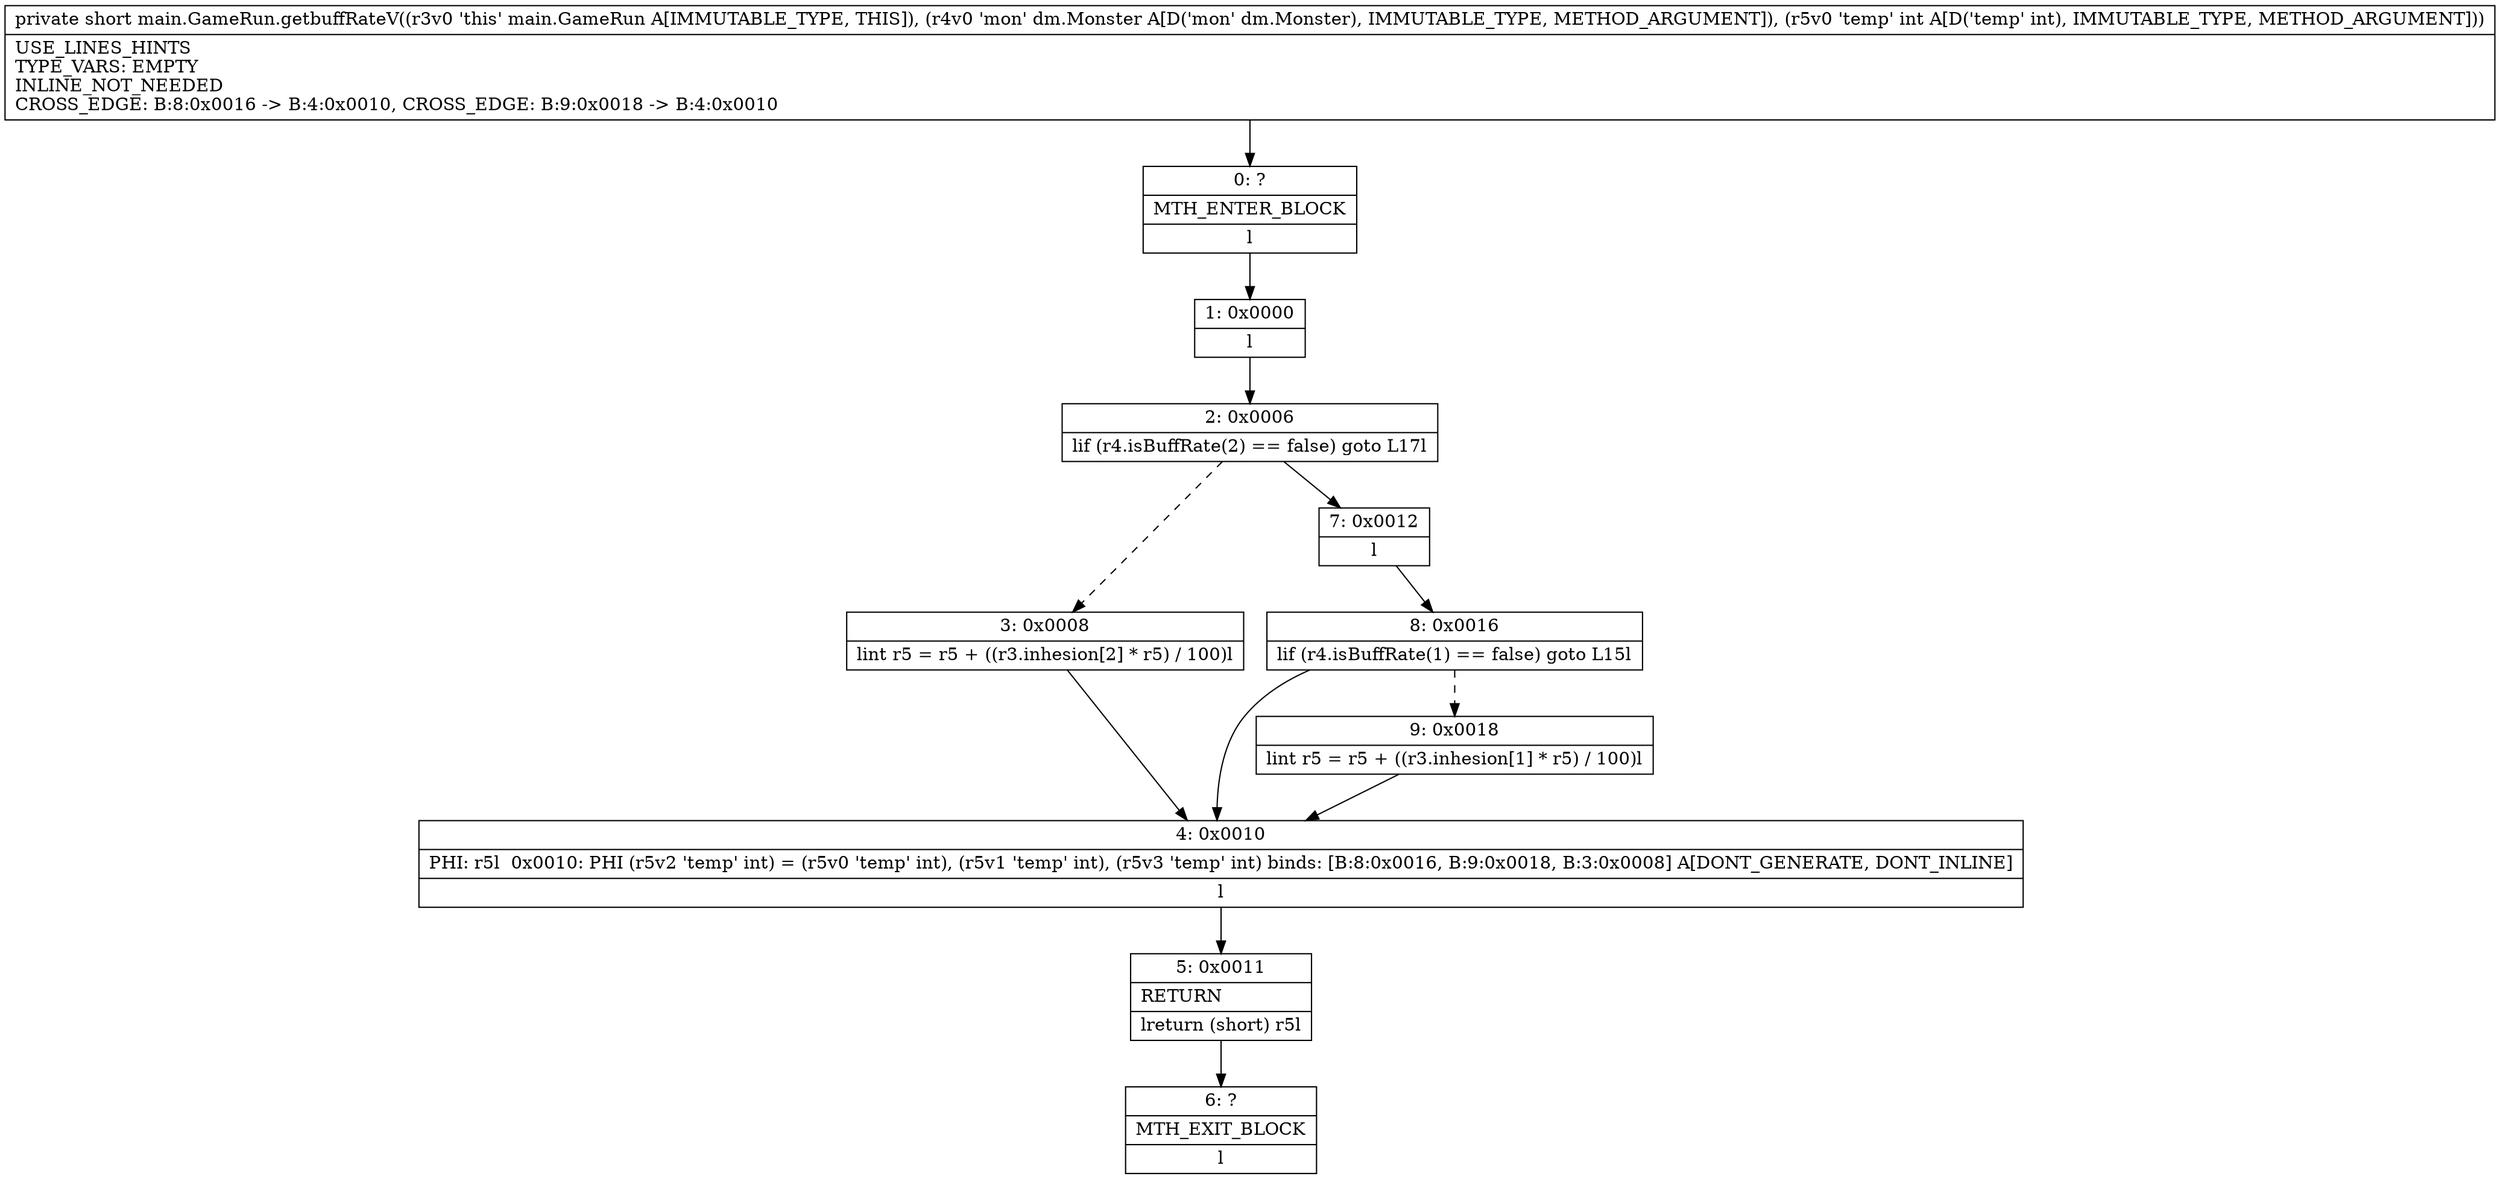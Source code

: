 digraph "CFG formain.GameRun.getbuffRateV(Ldm\/Monster;I)S" {
Node_0 [shape=record,label="{0\:\ ?|MTH_ENTER_BLOCK\l|l}"];
Node_1 [shape=record,label="{1\:\ 0x0000|l}"];
Node_2 [shape=record,label="{2\:\ 0x0006|lif (r4.isBuffRate(2) == false) goto L17l}"];
Node_3 [shape=record,label="{3\:\ 0x0008|lint r5 = r5 + ((r3.inhesion[2] * r5) \/ 100)l}"];
Node_4 [shape=record,label="{4\:\ 0x0010|PHI: r5l  0x0010: PHI (r5v2 'temp' int) = (r5v0 'temp' int), (r5v1 'temp' int), (r5v3 'temp' int) binds: [B:8:0x0016, B:9:0x0018, B:3:0x0008] A[DONT_GENERATE, DONT_INLINE]\l|l}"];
Node_5 [shape=record,label="{5\:\ 0x0011|RETURN\l|lreturn (short) r5l}"];
Node_6 [shape=record,label="{6\:\ ?|MTH_EXIT_BLOCK\l|l}"];
Node_7 [shape=record,label="{7\:\ 0x0012|l}"];
Node_8 [shape=record,label="{8\:\ 0x0016|lif (r4.isBuffRate(1) == false) goto L15l}"];
Node_9 [shape=record,label="{9\:\ 0x0018|lint r5 = r5 + ((r3.inhesion[1] * r5) \/ 100)l}"];
MethodNode[shape=record,label="{private short main.GameRun.getbuffRateV((r3v0 'this' main.GameRun A[IMMUTABLE_TYPE, THIS]), (r4v0 'mon' dm.Monster A[D('mon' dm.Monster), IMMUTABLE_TYPE, METHOD_ARGUMENT]), (r5v0 'temp' int A[D('temp' int), IMMUTABLE_TYPE, METHOD_ARGUMENT]))  | USE_LINES_HINTS\lTYPE_VARS: EMPTY\lINLINE_NOT_NEEDED\lCROSS_EDGE: B:8:0x0016 \-\> B:4:0x0010, CROSS_EDGE: B:9:0x0018 \-\> B:4:0x0010\l}"];
MethodNode -> Node_0;
Node_0 -> Node_1;
Node_1 -> Node_2;
Node_2 -> Node_3[style=dashed];
Node_2 -> Node_7;
Node_3 -> Node_4;
Node_4 -> Node_5;
Node_5 -> Node_6;
Node_7 -> Node_8;
Node_8 -> Node_4;
Node_8 -> Node_9[style=dashed];
Node_9 -> Node_4;
}


